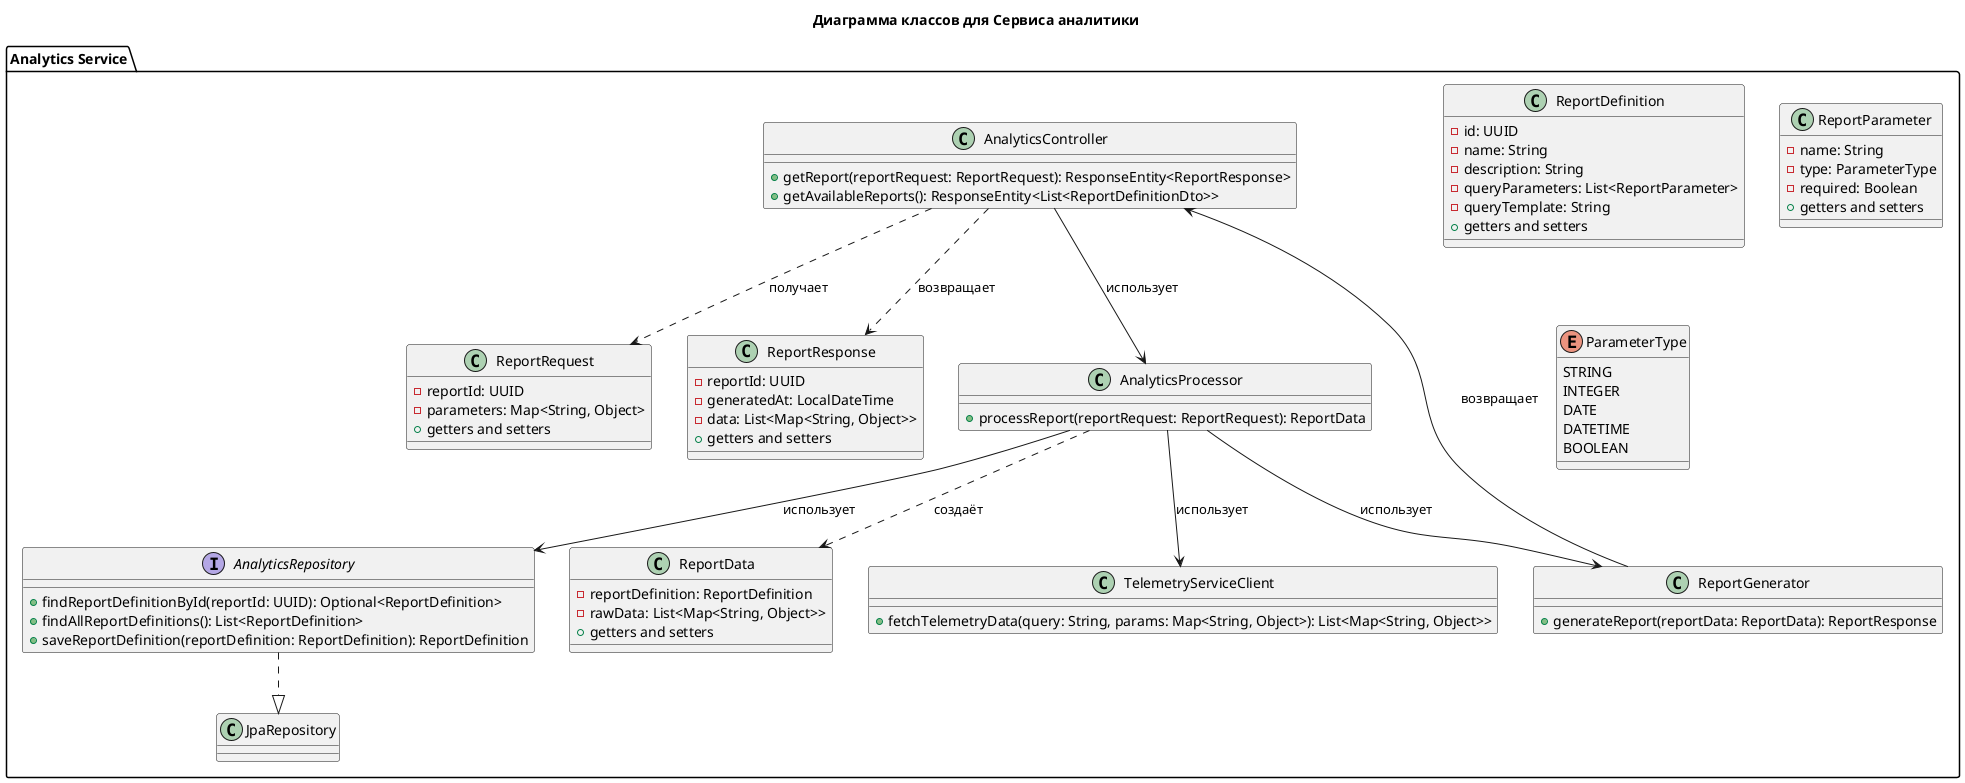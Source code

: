
@startuml

title Диаграмма классов для Сервиса аналитики

package "Analytics Service" {

    class AnalyticsController {
        + getReport(reportRequest: ReportRequest): ResponseEntity<ReportResponse>
        + getAvailableReports(): ResponseEntity<List<ReportDefinitionDto>>
    }

    class AnalyticsProcessor {
        + processReport(reportRequest: ReportRequest): ReportData
    }

    class ReportGenerator {
        + generateReport(reportData: ReportData): ReportResponse
    }

    interface AnalyticsRepository {
        + findReportDefinitionById(reportId: UUID): Optional<ReportDefinition>
        + findAllReportDefinitions(): List<ReportDefinition>
        + saveReportDefinition(reportDefinition: ReportDefinition): ReportDefinition
    }

    class ReportDefinition {
        - id: UUID
        - name: String
        - description: String
        - queryParameters: List<ReportParameter>
        - queryTemplate: String
        + getters and setters
    }

    class ReportParameter {
        - name: String
        - type: ParameterType
        - required: Boolean
        + getters and setters
    }

    enum ParameterType {
        STRING
        INTEGER
        DATE
        DATETIME
        BOOLEAN
    }

    class ReportRequest {
        - reportId: UUID
        - parameters: Map<String, Object>
        + getters and setters
    }

    class ReportResponse {
        - reportId: UUID
        - generatedAt: LocalDateTime
        - data: List<Map<String, Object>>
        + getters and setters
    }

    class ReportData {
        - reportDefinition: ReportDefinition
        - rawData: List<Map<String, Object>>
        + getters and setters
    }

    class TelemetryServiceClient {
        + fetchTelemetryData(query: String, params: Map<String, Object>): List<Map<String, Object>>
    }

    ' Взаимосвязи
    AnalyticsController --> AnalyticsProcessor : использует
    AnalyticsProcessor --> AnalyticsRepository : использует
    AnalyticsProcessor --> TelemetryServiceClient : использует
    AnalyticsProcessor --> ReportGenerator : использует
    ReportGenerator --> AnalyticsController : возвращает
    AnalyticsRepository ..|> JpaRepository
    AnalyticsProcessor ..> ReportData : создаёт
    AnalyticsController ..> ReportRequest : получает
    AnalyticsController ..> ReportResponse : возвращает

    class TelemetryServiceClient
}

@enduml